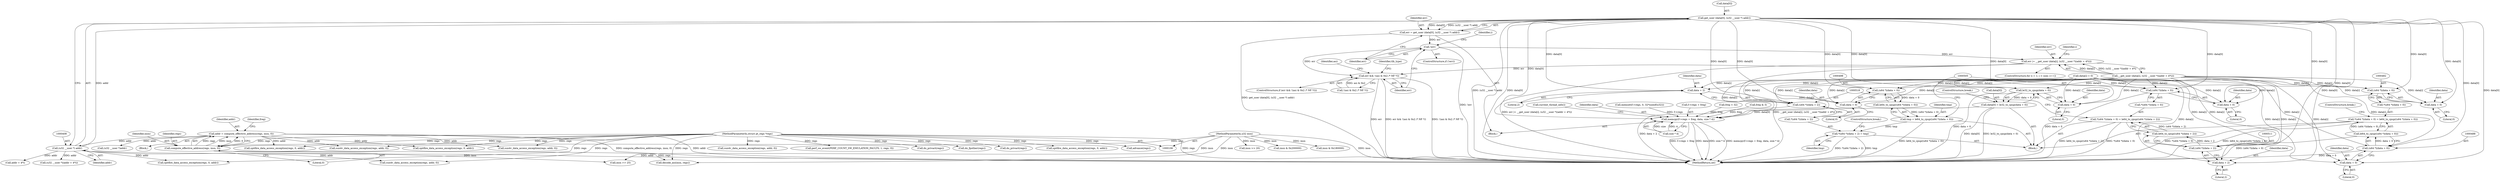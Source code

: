 digraph "0_linux_a8b0ca17b80e92faab46ee7179ba9e99ccb61233_36@array" {
"1000403" [label="(Call,get_user (data[0], (u32 __user *) addr))"];
"1000407" [label="(Call,(u32 __user *) addr)"];
"1000111" [label="(Call,addr = compute_effective_address(regs, insn, 0))"];
"1000113" [label="(Call,compute_effective_address(regs, insn, 0))"];
"1000108" [label="(MethodParameterIn,struct pt_regs *regs)"];
"1000107" [label="(MethodParameterIn,u32 insn)"];
"1000401" [label="(Call,err = get_user (data[0], (u32 __user *) addr))"];
"1000411" [label="(Call,!err)"];
"1000423" [label="(Call,err |= __get_user (data[i], (u32 __user *)(addr + 4*i)))"];
"1000437" [label="(Call,err && !(asi & 0x2 /* NF */))"];
"1000473" [label="(Call,le32_to_cpup(data + 0))"];
"1000469" [label="(Call,data[0] = le32_to_cpup(data + 0))"];
"1000583" [label="(Call,memcpy(f->regs + freg, data, size * 4))"];
"1000474" [label="(Call,data + 0)"];
"1000481" [label="(Call,(u64 *)(data + 0))"];
"1000483" [label="(Call,data + 0)"];
"1000487" [label="(Call,(u64 *)(data + 0))"];
"1000486" [label="(Call,le64_to_cpup((u64 *)(data + 0)))"];
"1000479" [label="(Call,*(u64 *)(data + 0) = le64_to_cpup((u64 *)(data + 0)))"];
"1000489" [label="(Call,data + 0)"];
"1000497" [label="(Call,(u64 *)(data + 0))"];
"1000496" [label="(Call,le64_to_cpup((u64 *)(data + 0)))"];
"1000494" [label="(Call,tmp = le64_to_cpup((u64 *)(data + 0)))"];
"1000515" [label="(Call,*(u64 *)(data + 2) = tmp)"];
"1000499" [label="(Call,data + 0)"];
"1000504" [label="(Call,(u64 *)(data + 0))"];
"1000506" [label="(Call,data + 0)"];
"1000510" [label="(Call,(u64 *)(data + 2))"];
"1000509" [label="(Call,le64_to_cpup((u64 *)(data + 2)))"];
"1000502" [label="(Call,*(u64 *)(data + 0) = le64_to_cpup((u64 *)(data + 2)))"];
"1000512" [label="(Call,data + 2)"];
"1000517" [label="(Call,(u64 *)(data + 2))"];
"1000519" [label="(Call,data + 2)"];
"1000423" [label="(Call,err |= __get_user (data[i], (u32 __user *)(addr + 4*i)))"];
"1000150" [label="(Call,perf_sw_event(PERF_COUNT_SW_EMULATION_FAULTS, 1, regs, 0))"];
"1000501" [label="(Literal,0)"];
"1000116" [label="(Literal,0)"];
"1000422" [label="(Identifier,i)"];
"1000461" [label="(Identifier,asi)"];
"1000604" [label="(MethodReturn,int)"];
"1000484" [label="(Identifier,data)"];
"1000448" [label="(Call,sun4v_data_access_exception(regs, addr, 0))"];
"1000232" [label="(Call,do_privact(regs))"];
"1000490" [label="(Identifier,data)"];
"1000107" [label="(MethodParameterIn,u32 insn)"];
"1000584" [label="(Call,f->regs + freg)"];
"1000437" [label="(Call,err && !(asi & 0x2 /* NF */))"];
"1000473" [label="(Call,le32_to_cpup(data + 0))"];
"1000514" [label="(Literal,2)"];
"1000407" [label="(Call,(u32 __user *) addr)"];
"1000439" [label="(Call,!(asi & 0x2 /* NF */))"];
"1000504" [label="(Call,(u64 *)(data + 0))"];
"1000396" [label="(Call,data[i] = 0)"];
"1000282" [label="(Call,(u32 __user *)addr)"];
"1000410" [label="(ControlStructure,if (!err))"];
"1000270" [label="(Call,spitfire_data_access_exception(regs, 0, addr))"];
"1000469" [label="(Call,data[0] = le32_to_cpup(data + 0))"];
"1000487" [label="(Call,(u64 *)(data + 0))"];
"1000485" [label="(Literal,0)"];
"1000512" [label="(Call,data + 2)"];
"1000438" [label="(Identifier,err)"];
"1000356" [label="(Call,sun4v_data_access_exception(regs, addr, 0))"];
"1000508" [label="(Literal,0)"];
"1000479" [label="(Call,*(u64 *)(data + 0) = le64_to_cpup((u64 *)(data + 0)))"];
"1000436" [label="(ControlStructure,if (err && !(asi & 0x2 /* NF */)))"];
"1000495" [label="(Identifier,tmp)"];
"1000361" [label="(Call,spitfire_data_access_exception(regs, 0, addr))"];
"1000515" [label="(Call,*(u64 *)(data + 2) = tmp)"];
"1000522" [label="(Identifier,tmp)"];
"1000497" [label="(Call,(u64 *)(data + 0))"];
"1000559" [label="(Call,freg < 32)"];
"1000475" [label="(Identifier,data)"];
"1000127" [label="(Call,insn >> 20)"];
"1000177" [label="(Call,do_fpother(regs))"];
"1000499" [label="(Call,data + 0)"];
"1000412" [label="(Identifier,err)"];
"1000510" [label="(Call,(u64 *)(data + 2))"];
"1000523" [label="(ControlStructure,break;)"];
"1000503" [label="(Call,*(u64 *)(data + 0))"];
"1000164" [label="(Call,freg & 3)"];
"1000411" [label="(Call,!err)"];
"1000182" [label="(Call,insn & 0x200000)"];
"1000596" [label="(Call,current_thread_info())"];
"1000483" [label="(Call,data + 0)"];
"1000342" [label="(Call,do_privact(regs))"];
"1000474" [label="(Call,data + 0)"];
"1000119" [label="(Identifier,freg)"];
"1000324" [label="(Call,spitfire_data_access_exception(regs, 0, addr))"];
"1000403" [label="(Call,get_user (data[0], (u32 __user *) addr))"];
"1000507" [label="(Identifier,data)"];
"1000401" [label="(Call,err = get_user (data[0], (u32 __user *) addr))"];
"1000589" [label="(Identifier,data)"];
"1000138" [label="(Call,decode_asi(insn, regs))"];
"1000470" [label="(Call,data[0])"];
"1000520" [label="(Identifier,data)"];
"1000492" [label="(ControlStructure,break;)"];
"1000494" [label="(Call,tmp = le64_to_cpup((u64 *)(data + 0)))"];
"1000111" [label="(Call,addr = compute_effective_address(regs, insn, 0))"];
"1000115" [label="(Identifier,insn)"];
"1000424" [label="(Identifier,err)"];
"1000481" [label="(Call,(u64 *)(data + 0))"];
"1000122" [label="(Call,insn >> 25)"];
"1000496" [label="(Call,le64_to_cpup((u64 *)(data + 0)))"];
"1000109" [label="(Block,)"];
"1000480" [label="(Call,*(u64 *)(data + 0))"];
"1000583" [label="(Call,memcpy(f->regs + freg, data, size * 4))"];
"1000600" [label="(Call,advance(regs))"];
"1000519" [label="(Call,data + 2)"];
"1000477" [label="(ControlStructure,break;)"];
"1000429" [label="(Call,(u32 __user *)(addr + 4*i))"];
"1000467" [label="(Block,)"];
"1000112" [label="(Identifier,addr)"];
"1000453" [label="(Call,spitfire_data_access_exception(regs, 0, addr))"];
"1000431" [label="(Call,addr + 4*i)"];
"1000409" [label="(Identifier,addr)"];
"1000446" [label="(Identifier,tlb_type)"];
"1000513" [label="(Identifier,data)"];
"1000509" [label="(Call,le64_to_cpup((u64 *)(data + 2)))"];
"1000476" [label="(Literal,0)"];
"1000486" [label="(Call,le64_to_cpup((u64 *)(data + 0)))"];
"1000491" [label="(Literal,0)"];
"1000331" [label="(Block,)"];
"1000590" [label="(Call,size * 4)"];
"1000265" [label="(Call,sun4v_data_access_exception(regs, addr, 0))"];
"1000562" [label="(Call,memset(f->regs, 0, 32*sizeof(u32)))"];
"1000425" [label="(Call,__get_user (data[i], (u32 __user *)(addr + 4*i)))"];
"1000108" [label="(MethodParameterIn,struct pt_regs *regs)"];
"1000416" [label="(Identifier,i)"];
"1000500" [label="(Identifier,data)"];
"1000517" [label="(Call,(u64 *)(data + 2))"];
"1000506" [label="(Call,data + 0)"];
"1000402" [label="(Identifier,err)"];
"1000516" [label="(Call,*(u64 *)(data + 2))"];
"1000489" [label="(Call,data + 0)"];
"1000502" [label="(Call,*(u64 *)(data + 0) = le64_to_cpup((u64 *)(data + 2)))"];
"1000404" [label="(Call,data[0])"];
"1000113" [label="(Call,compute_effective_address(regs, insn, 0))"];
"1000114" [label="(Identifier,regs)"];
"1000414" [label="(ControlStructure,for (i = 1; i < size; i++))"];
"1000319" [label="(Call,sun4v_data_access_exception(regs, addr, 0))"];
"1000521" [label="(Literal,2)"];
"1000368" [label="(Call,insn & 0x180000)"];
"1000403" -> "1000401"  [label="AST: "];
"1000403" -> "1000407"  [label="CFG: "];
"1000404" -> "1000403"  [label="AST: "];
"1000407" -> "1000403"  [label="AST: "];
"1000401" -> "1000403"  [label="CFG: "];
"1000403" -> "1000604"  [label="DDG: data[0]"];
"1000403" -> "1000604"  [label="DDG: (u32 __user *) addr"];
"1000403" -> "1000401"  [label="DDG: data[0]"];
"1000403" -> "1000401"  [label="DDG: (u32 __user *) addr"];
"1000407" -> "1000403"  [label="DDG: addr"];
"1000403" -> "1000473"  [label="DDG: data[0]"];
"1000403" -> "1000474"  [label="DDG: data[0]"];
"1000403" -> "1000481"  [label="DDG: data[0]"];
"1000403" -> "1000483"  [label="DDG: data[0]"];
"1000403" -> "1000487"  [label="DDG: data[0]"];
"1000403" -> "1000489"  [label="DDG: data[0]"];
"1000403" -> "1000497"  [label="DDG: data[0]"];
"1000403" -> "1000499"  [label="DDG: data[0]"];
"1000403" -> "1000504"  [label="DDG: data[0]"];
"1000403" -> "1000506"  [label="DDG: data[0]"];
"1000403" -> "1000510"  [label="DDG: data[0]"];
"1000403" -> "1000512"  [label="DDG: data[0]"];
"1000403" -> "1000517"  [label="DDG: data[0]"];
"1000403" -> "1000519"  [label="DDG: data[0]"];
"1000403" -> "1000583"  [label="DDG: data[0]"];
"1000407" -> "1000409"  [label="CFG: "];
"1000408" -> "1000407"  [label="AST: "];
"1000409" -> "1000407"  [label="AST: "];
"1000407" -> "1000604"  [label="DDG: addr"];
"1000111" -> "1000407"  [label="DDG: addr"];
"1000407" -> "1000429"  [label="DDG: addr"];
"1000407" -> "1000431"  [label="DDG: addr"];
"1000407" -> "1000448"  [label="DDG: addr"];
"1000407" -> "1000453"  [label="DDG: addr"];
"1000111" -> "1000109"  [label="AST: "];
"1000111" -> "1000113"  [label="CFG: "];
"1000112" -> "1000111"  [label="AST: "];
"1000113" -> "1000111"  [label="AST: "];
"1000119" -> "1000111"  [label="CFG: "];
"1000111" -> "1000604"  [label="DDG: addr"];
"1000111" -> "1000604"  [label="DDG: compute_effective_address(regs, insn, 0)"];
"1000113" -> "1000111"  [label="DDG: regs"];
"1000113" -> "1000111"  [label="DDG: insn"];
"1000113" -> "1000111"  [label="DDG: 0"];
"1000111" -> "1000265"  [label="DDG: addr"];
"1000111" -> "1000270"  [label="DDG: addr"];
"1000111" -> "1000282"  [label="DDG: addr"];
"1000111" -> "1000356"  [label="DDG: addr"];
"1000111" -> "1000361"  [label="DDG: addr"];
"1000113" -> "1000116"  [label="CFG: "];
"1000114" -> "1000113"  [label="AST: "];
"1000115" -> "1000113"  [label="AST: "];
"1000116" -> "1000113"  [label="AST: "];
"1000108" -> "1000113"  [label="DDG: regs"];
"1000107" -> "1000113"  [label="DDG: insn"];
"1000113" -> "1000122"  [label="DDG: insn"];
"1000113" -> "1000138"  [label="DDG: regs"];
"1000108" -> "1000106"  [label="AST: "];
"1000108" -> "1000604"  [label="DDG: regs"];
"1000108" -> "1000138"  [label="DDG: regs"];
"1000108" -> "1000150"  [label="DDG: regs"];
"1000108" -> "1000177"  [label="DDG: regs"];
"1000108" -> "1000232"  [label="DDG: regs"];
"1000108" -> "1000265"  [label="DDG: regs"];
"1000108" -> "1000270"  [label="DDG: regs"];
"1000108" -> "1000319"  [label="DDG: regs"];
"1000108" -> "1000324"  [label="DDG: regs"];
"1000108" -> "1000342"  [label="DDG: regs"];
"1000108" -> "1000356"  [label="DDG: regs"];
"1000108" -> "1000361"  [label="DDG: regs"];
"1000108" -> "1000448"  [label="DDG: regs"];
"1000108" -> "1000453"  [label="DDG: regs"];
"1000108" -> "1000600"  [label="DDG: regs"];
"1000107" -> "1000106"  [label="AST: "];
"1000107" -> "1000604"  [label="DDG: insn"];
"1000107" -> "1000122"  [label="DDG: insn"];
"1000107" -> "1000127"  [label="DDG: insn"];
"1000107" -> "1000138"  [label="DDG: insn"];
"1000107" -> "1000182"  [label="DDG: insn"];
"1000107" -> "1000368"  [label="DDG: insn"];
"1000401" -> "1000331"  [label="AST: "];
"1000402" -> "1000401"  [label="AST: "];
"1000412" -> "1000401"  [label="CFG: "];
"1000401" -> "1000604"  [label="DDG: get_user (data[0], (u32 __user *) addr)"];
"1000401" -> "1000411"  [label="DDG: err"];
"1000411" -> "1000410"  [label="AST: "];
"1000411" -> "1000412"  [label="CFG: "];
"1000412" -> "1000411"  [label="AST: "];
"1000416" -> "1000411"  [label="CFG: "];
"1000438" -> "1000411"  [label="CFG: "];
"1000411" -> "1000604"  [label="DDG: !err"];
"1000411" -> "1000423"  [label="DDG: err"];
"1000411" -> "1000437"  [label="DDG: err"];
"1000423" -> "1000414"  [label="AST: "];
"1000423" -> "1000425"  [label="CFG: "];
"1000424" -> "1000423"  [label="AST: "];
"1000425" -> "1000423"  [label="AST: "];
"1000422" -> "1000423"  [label="CFG: "];
"1000423" -> "1000604"  [label="DDG: err |= __get_user (data[i], (u32 __user *)(addr + 4*i))"];
"1000423" -> "1000604"  [label="DDG: __get_user (data[i], (u32 __user *)(addr + 4*i))"];
"1000425" -> "1000423"  [label="DDG: data[i]"];
"1000425" -> "1000423"  [label="DDG: (u32 __user *)(addr + 4*i)"];
"1000423" -> "1000437"  [label="DDG: err"];
"1000437" -> "1000436"  [label="AST: "];
"1000437" -> "1000438"  [label="CFG: "];
"1000437" -> "1000439"  [label="CFG: "];
"1000438" -> "1000437"  [label="AST: "];
"1000439" -> "1000437"  [label="AST: "];
"1000446" -> "1000437"  [label="CFG: "];
"1000461" -> "1000437"  [label="CFG: "];
"1000437" -> "1000604"  [label="DDG: err && !(asi & 0x2 /* NF */)"];
"1000437" -> "1000604"  [label="DDG: err"];
"1000437" -> "1000604"  [label="DDG: !(asi & 0x2 /* NF */)"];
"1000439" -> "1000437"  [label="DDG: asi & 0x2"];
"1000473" -> "1000469"  [label="AST: "];
"1000473" -> "1000474"  [label="CFG: "];
"1000474" -> "1000473"  [label="AST: "];
"1000469" -> "1000473"  [label="CFG: "];
"1000473" -> "1000604"  [label="DDG: data + 0"];
"1000473" -> "1000469"  [label="DDG: data + 0"];
"1000396" -> "1000473"  [label="DDG: data[i]"];
"1000425" -> "1000473"  [label="DDG: data[i]"];
"1000469" -> "1000467"  [label="AST: "];
"1000470" -> "1000469"  [label="AST: "];
"1000477" -> "1000469"  [label="CFG: "];
"1000469" -> "1000604"  [label="DDG: le32_to_cpup(data + 0)"];
"1000469" -> "1000604"  [label="DDG: data[0]"];
"1000469" -> "1000583"  [label="DDG: data[0]"];
"1000583" -> "1000331"  [label="AST: "];
"1000583" -> "1000590"  [label="CFG: "];
"1000584" -> "1000583"  [label="AST: "];
"1000589" -> "1000583"  [label="AST: "];
"1000590" -> "1000583"  [label="AST: "];
"1000596" -> "1000583"  [label="CFG: "];
"1000583" -> "1000604"  [label="DDG: data"];
"1000583" -> "1000604"  [label="DDG: size * 4"];
"1000583" -> "1000604"  [label="DDG: memcpy(f->regs + freg, data, size * 4)"];
"1000583" -> "1000604"  [label="DDG: f->regs + freg"];
"1000562" -> "1000583"  [label="DDG: f->regs"];
"1000559" -> "1000583"  [label="DDG: freg"];
"1000164" -> "1000583"  [label="DDG: freg"];
"1000396" -> "1000583"  [label="DDG: data[i]"];
"1000425" -> "1000583"  [label="DDG: data[i]"];
"1000590" -> "1000583"  [label="DDG: size"];
"1000590" -> "1000583"  [label="DDG: 4"];
"1000474" -> "1000476"  [label="CFG: "];
"1000475" -> "1000474"  [label="AST: "];
"1000476" -> "1000474"  [label="AST: "];
"1000396" -> "1000474"  [label="DDG: data[i]"];
"1000425" -> "1000474"  [label="DDG: data[i]"];
"1000481" -> "1000480"  [label="AST: "];
"1000481" -> "1000483"  [label="CFG: "];
"1000482" -> "1000481"  [label="AST: "];
"1000483" -> "1000481"  [label="AST: "];
"1000480" -> "1000481"  [label="CFG: "];
"1000396" -> "1000481"  [label="DDG: data[i]"];
"1000425" -> "1000481"  [label="DDG: data[i]"];
"1000483" -> "1000485"  [label="CFG: "];
"1000484" -> "1000483"  [label="AST: "];
"1000485" -> "1000483"  [label="AST: "];
"1000396" -> "1000483"  [label="DDG: data[i]"];
"1000425" -> "1000483"  [label="DDG: data[i]"];
"1000487" -> "1000486"  [label="AST: "];
"1000487" -> "1000489"  [label="CFG: "];
"1000488" -> "1000487"  [label="AST: "];
"1000489" -> "1000487"  [label="AST: "];
"1000486" -> "1000487"  [label="CFG: "];
"1000487" -> "1000604"  [label="DDG: data + 0"];
"1000487" -> "1000486"  [label="DDG: data + 0"];
"1000396" -> "1000487"  [label="DDG: data[i]"];
"1000425" -> "1000487"  [label="DDG: data[i]"];
"1000486" -> "1000479"  [label="AST: "];
"1000479" -> "1000486"  [label="CFG: "];
"1000486" -> "1000604"  [label="DDG: (u64 *)(data + 0)"];
"1000486" -> "1000479"  [label="DDG: (u64 *)(data + 0)"];
"1000479" -> "1000467"  [label="AST: "];
"1000480" -> "1000479"  [label="AST: "];
"1000492" -> "1000479"  [label="CFG: "];
"1000479" -> "1000604"  [label="DDG: le64_to_cpup((u64 *)(data + 0))"];
"1000479" -> "1000604"  [label="DDG: *(u64 *)(data + 0)"];
"1000489" -> "1000491"  [label="CFG: "];
"1000490" -> "1000489"  [label="AST: "];
"1000491" -> "1000489"  [label="AST: "];
"1000396" -> "1000489"  [label="DDG: data[i]"];
"1000425" -> "1000489"  [label="DDG: data[i]"];
"1000497" -> "1000496"  [label="AST: "];
"1000497" -> "1000499"  [label="CFG: "];
"1000498" -> "1000497"  [label="AST: "];
"1000499" -> "1000497"  [label="AST: "];
"1000496" -> "1000497"  [label="CFG: "];
"1000497" -> "1000496"  [label="DDG: data + 0"];
"1000396" -> "1000497"  [label="DDG: data[i]"];
"1000425" -> "1000497"  [label="DDG: data[i]"];
"1000496" -> "1000494"  [label="AST: "];
"1000494" -> "1000496"  [label="CFG: "];
"1000496" -> "1000494"  [label="DDG: (u64 *)(data + 0)"];
"1000494" -> "1000467"  [label="AST: "];
"1000495" -> "1000494"  [label="AST: "];
"1000505" -> "1000494"  [label="CFG: "];
"1000494" -> "1000604"  [label="DDG: le64_to_cpup((u64 *)(data + 0))"];
"1000494" -> "1000515"  [label="DDG: tmp"];
"1000515" -> "1000467"  [label="AST: "];
"1000515" -> "1000522"  [label="CFG: "];
"1000516" -> "1000515"  [label="AST: "];
"1000522" -> "1000515"  [label="AST: "];
"1000523" -> "1000515"  [label="CFG: "];
"1000515" -> "1000604"  [label="DDG: tmp"];
"1000515" -> "1000604"  [label="DDG: *(u64 *)(data + 2)"];
"1000499" -> "1000501"  [label="CFG: "];
"1000500" -> "1000499"  [label="AST: "];
"1000501" -> "1000499"  [label="AST: "];
"1000396" -> "1000499"  [label="DDG: data[i]"];
"1000425" -> "1000499"  [label="DDG: data[i]"];
"1000504" -> "1000503"  [label="AST: "];
"1000504" -> "1000506"  [label="CFG: "];
"1000505" -> "1000504"  [label="AST: "];
"1000506" -> "1000504"  [label="AST: "];
"1000503" -> "1000504"  [label="CFG: "];
"1000504" -> "1000604"  [label="DDG: data + 0"];
"1000396" -> "1000504"  [label="DDG: data[i]"];
"1000425" -> "1000504"  [label="DDG: data[i]"];
"1000506" -> "1000508"  [label="CFG: "];
"1000507" -> "1000506"  [label="AST: "];
"1000508" -> "1000506"  [label="AST: "];
"1000396" -> "1000506"  [label="DDG: data[i]"];
"1000425" -> "1000506"  [label="DDG: data[i]"];
"1000510" -> "1000509"  [label="AST: "];
"1000510" -> "1000512"  [label="CFG: "];
"1000511" -> "1000510"  [label="AST: "];
"1000512" -> "1000510"  [label="AST: "];
"1000509" -> "1000510"  [label="CFG: "];
"1000510" -> "1000509"  [label="DDG: data + 2"];
"1000396" -> "1000510"  [label="DDG: data[i]"];
"1000425" -> "1000510"  [label="DDG: data[i]"];
"1000509" -> "1000502"  [label="AST: "];
"1000502" -> "1000509"  [label="CFG: "];
"1000509" -> "1000502"  [label="DDG: (u64 *)(data + 2)"];
"1000502" -> "1000467"  [label="AST: "];
"1000503" -> "1000502"  [label="AST: "];
"1000518" -> "1000502"  [label="CFG: "];
"1000502" -> "1000604"  [label="DDG: le64_to_cpup((u64 *)(data + 2))"];
"1000502" -> "1000604"  [label="DDG: *(u64 *)(data + 0)"];
"1000512" -> "1000514"  [label="CFG: "];
"1000513" -> "1000512"  [label="AST: "];
"1000514" -> "1000512"  [label="AST: "];
"1000396" -> "1000512"  [label="DDG: data[i]"];
"1000425" -> "1000512"  [label="DDG: data[i]"];
"1000517" -> "1000516"  [label="AST: "];
"1000517" -> "1000519"  [label="CFG: "];
"1000518" -> "1000517"  [label="AST: "];
"1000519" -> "1000517"  [label="AST: "];
"1000516" -> "1000517"  [label="CFG: "];
"1000517" -> "1000604"  [label="DDG: data + 2"];
"1000396" -> "1000517"  [label="DDG: data[i]"];
"1000425" -> "1000517"  [label="DDG: data[i]"];
"1000519" -> "1000521"  [label="CFG: "];
"1000520" -> "1000519"  [label="AST: "];
"1000521" -> "1000519"  [label="AST: "];
"1000396" -> "1000519"  [label="DDG: data[i]"];
"1000425" -> "1000519"  [label="DDG: data[i]"];
}

